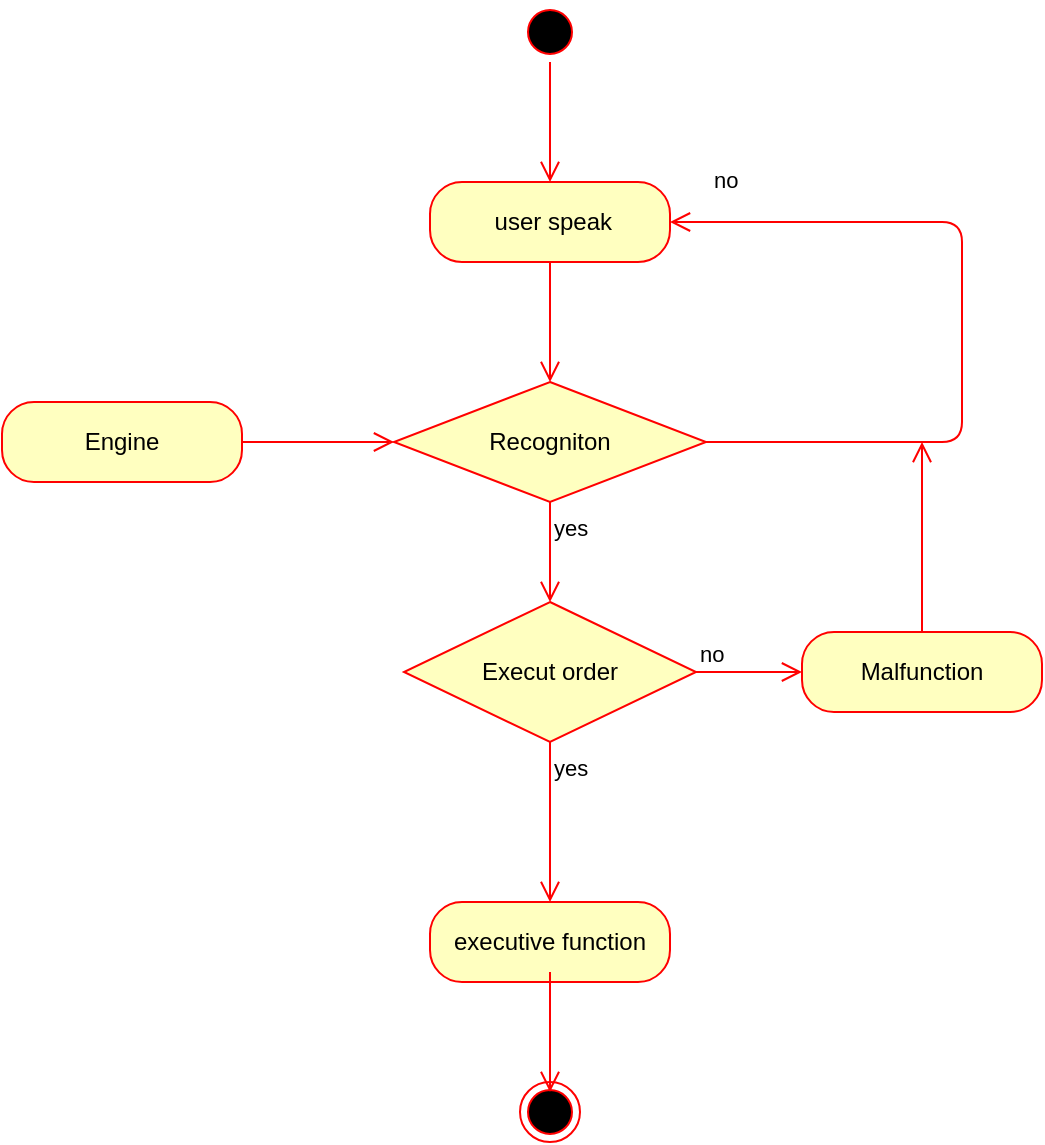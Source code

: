 <mxfile version="14.1.8" type="github">
  <diagram id="iEpiV-PVecNgMLjgpmwb" name="Page-1">
    <mxGraphModel dx="1422" dy="763" grid="1" gridSize="10" guides="1" tooltips="1" connect="1" arrows="1" fold="1" page="1" pageScale="1" pageWidth="827" pageHeight="1169" math="0" shadow="0">
      <root>
        <mxCell id="0" />
        <mxCell id="1" parent="0" />
        <mxCell id="YZxfeIc7j0CaxUorXPUC-63" value="" style="ellipse;html=1;shape=startState;fillColor=#000000;strokeColor=#ff0000;" vertex="1" parent="1">
          <mxGeometry x="399" y="70" width="30" height="30" as="geometry" />
        </mxCell>
        <mxCell id="YZxfeIc7j0CaxUorXPUC-64" value="" style="edgeStyle=orthogonalEdgeStyle;html=1;verticalAlign=bottom;endArrow=open;endSize=8;strokeColor=#ff0000;" edge="1" source="YZxfeIc7j0CaxUorXPUC-63" parent="1">
          <mxGeometry relative="1" as="geometry">
            <mxPoint x="414" y="160" as="targetPoint" />
          </mxGeometry>
        </mxCell>
        <mxCell id="YZxfeIc7j0CaxUorXPUC-65" value="&amp;nbsp;user speak" style="rounded=1;whiteSpace=wrap;html=1;arcSize=40;fontColor=#000000;fillColor=#ffffc0;strokeColor=#ff0000;" vertex="1" parent="1">
          <mxGeometry x="354" y="160" width="120" height="40" as="geometry" />
        </mxCell>
        <mxCell id="YZxfeIc7j0CaxUorXPUC-66" value="" style="edgeStyle=orthogonalEdgeStyle;html=1;verticalAlign=bottom;endArrow=open;endSize=8;strokeColor=#ff0000;" edge="1" source="YZxfeIc7j0CaxUorXPUC-65" parent="1">
          <mxGeometry relative="1" as="geometry">
            <mxPoint x="414" y="260" as="targetPoint" />
          </mxGeometry>
        </mxCell>
        <mxCell id="YZxfeIc7j0CaxUorXPUC-74" value="Recogniton" style="rhombus;whiteSpace=wrap;html=1;fillColor=#ffffc0;strokeColor=#ff0000;" vertex="1" parent="1">
          <mxGeometry x="336" y="260" width="156" height="60" as="geometry" />
        </mxCell>
        <mxCell id="YZxfeIc7j0CaxUorXPUC-75" value="no" style="edgeStyle=orthogonalEdgeStyle;html=1;align=left;verticalAlign=bottom;endArrow=open;endSize=8;strokeColor=#ff0000;" edge="1" source="YZxfeIc7j0CaxUorXPUC-74" parent="1">
          <mxGeometry x="1" y="-22" relative="1" as="geometry">
            <mxPoint x="474" y="180" as="targetPoint" />
            <Array as="points">
              <mxPoint x="620" y="290" />
              <mxPoint x="620" y="180" />
              <mxPoint x="474" y="180" />
            </Array>
            <mxPoint x="20" y="-12" as="offset" />
          </mxGeometry>
        </mxCell>
        <mxCell id="YZxfeIc7j0CaxUorXPUC-76" value="yes" style="edgeStyle=orthogonalEdgeStyle;html=1;align=left;verticalAlign=top;endArrow=open;endSize=8;strokeColor=#ff0000;" edge="1" source="YZxfeIc7j0CaxUorXPUC-74" parent="1">
          <mxGeometry x="-1" relative="1" as="geometry">
            <mxPoint x="414" y="370" as="targetPoint" />
            <Array as="points">
              <mxPoint x="414" y="360" />
            </Array>
          </mxGeometry>
        </mxCell>
        <mxCell id="YZxfeIc7j0CaxUorXPUC-77" value="Engine" style="rounded=1;whiteSpace=wrap;html=1;arcSize=40;fontColor=#000000;fillColor=#ffffc0;strokeColor=#ff0000;" vertex="1" parent="1">
          <mxGeometry x="140" y="270" width="120" height="40" as="geometry" />
        </mxCell>
        <mxCell id="YZxfeIc7j0CaxUorXPUC-78" value="" style="edgeStyle=orthogonalEdgeStyle;html=1;verticalAlign=bottom;endArrow=open;endSize=8;strokeColor=#ff0000;entryX=0;entryY=0.5;entryDx=0;entryDy=0;" edge="1" source="YZxfeIc7j0CaxUorXPUC-77" parent="1" target="YZxfeIc7j0CaxUorXPUC-74">
          <mxGeometry relative="1" as="geometry">
            <mxPoint x="370" y="280" as="targetPoint" />
          </mxGeometry>
        </mxCell>
        <mxCell id="YZxfeIc7j0CaxUorXPUC-79" value="Execut order" style="rhombus;whiteSpace=wrap;html=1;fillColor=#ffffc0;strokeColor=#ff0000;" vertex="1" parent="1">
          <mxGeometry x="341" y="370" width="146" height="70" as="geometry" />
        </mxCell>
        <mxCell id="YZxfeIc7j0CaxUorXPUC-80" value="no" style="edgeStyle=orthogonalEdgeStyle;html=1;align=left;verticalAlign=bottom;endArrow=open;endSize=8;strokeColor=#ff0000;entryX=0;entryY=0.5;entryDx=0;entryDy=0;" edge="1" source="YZxfeIc7j0CaxUorXPUC-79" parent="1" target="YZxfeIc7j0CaxUorXPUC-83">
          <mxGeometry x="-1" relative="1" as="geometry">
            <mxPoint x="530" y="405" as="targetPoint" />
            <Array as="points" />
          </mxGeometry>
        </mxCell>
        <mxCell id="YZxfeIc7j0CaxUorXPUC-81" value="yes" style="edgeStyle=orthogonalEdgeStyle;html=1;align=left;verticalAlign=top;endArrow=open;endSize=8;strokeColor=#ff0000;" edge="1" source="YZxfeIc7j0CaxUorXPUC-79" parent="1">
          <mxGeometry x="-1" relative="1" as="geometry">
            <mxPoint x="414" y="520" as="targetPoint" />
          </mxGeometry>
        </mxCell>
        <mxCell id="YZxfeIc7j0CaxUorXPUC-83" value="Malfunction" style="rounded=1;whiteSpace=wrap;html=1;arcSize=40;fontColor=#000000;fillColor=#ffffc0;strokeColor=#ff0000;" vertex="1" parent="1">
          <mxGeometry x="540" y="385" width="120" height="40" as="geometry" />
        </mxCell>
        <mxCell id="YZxfeIc7j0CaxUorXPUC-84" value="" style="edgeStyle=orthogonalEdgeStyle;html=1;verticalAlign=bottom;endArrow=open;endSize=8;strokeColor=#ff0000;" edge="1" source="YZxfeIc7j0CaxUorXPUC-83" parent="1">
          <mxGeometry relative="1" as="geometry">
            <mxPoint x="600" y="290" as="targetPoint" />
          </mxGeometry>
        </mxCell>
        <mxCell id="YZxfeIc7j0CaxUorXPUC-85" value="executive function" style="rounded=1;whiteSpace=wrap;html=1;arcSize=40;fontColor=#000000;fillColor=#ffffc0;strokeColor=#ff0000;" vertex="1" parent="1">
          <mxGeometry x="354" y="520" width="120" height="40" as="geometry" />
        </mxCell>
        <mxCell id="YZxfeIc7j0CaxUorXPUC-87" value="" style="ellipse;html=1;shape=endState;fillColor=#000000;strokeColor=#ff0000;" vertex="1" parent="1">
          <mxGeometry x="399" y="610" width="30" height="30" as="geometry" />
        </mxCell>
        <mxCell id="YZxfeIc7j0CaxUorXPUC-89" value="" style="edgeStyle=orthogonalEdgeStyle;html=1;verticalAlign=bottom;endArrow=open;endSize=8;strokeColor=#ff0000;" edge="1" parent="1">
          <mxGeometry relative="1" as="geometry">
            <mxPoint x="414" y="615" as="targetPoint" />
            <mxPoint x="414" y="555" as="sourcePoint" />
            <Array as="points">
              <mxPoint x="414" y="605" />
              <mxPoint x="414" y="605" />
            </Array>
          </mxGeometry>
        </mxCell>
      </root>
    </mxGraphModel>
  </diagram>
</mxfile>
